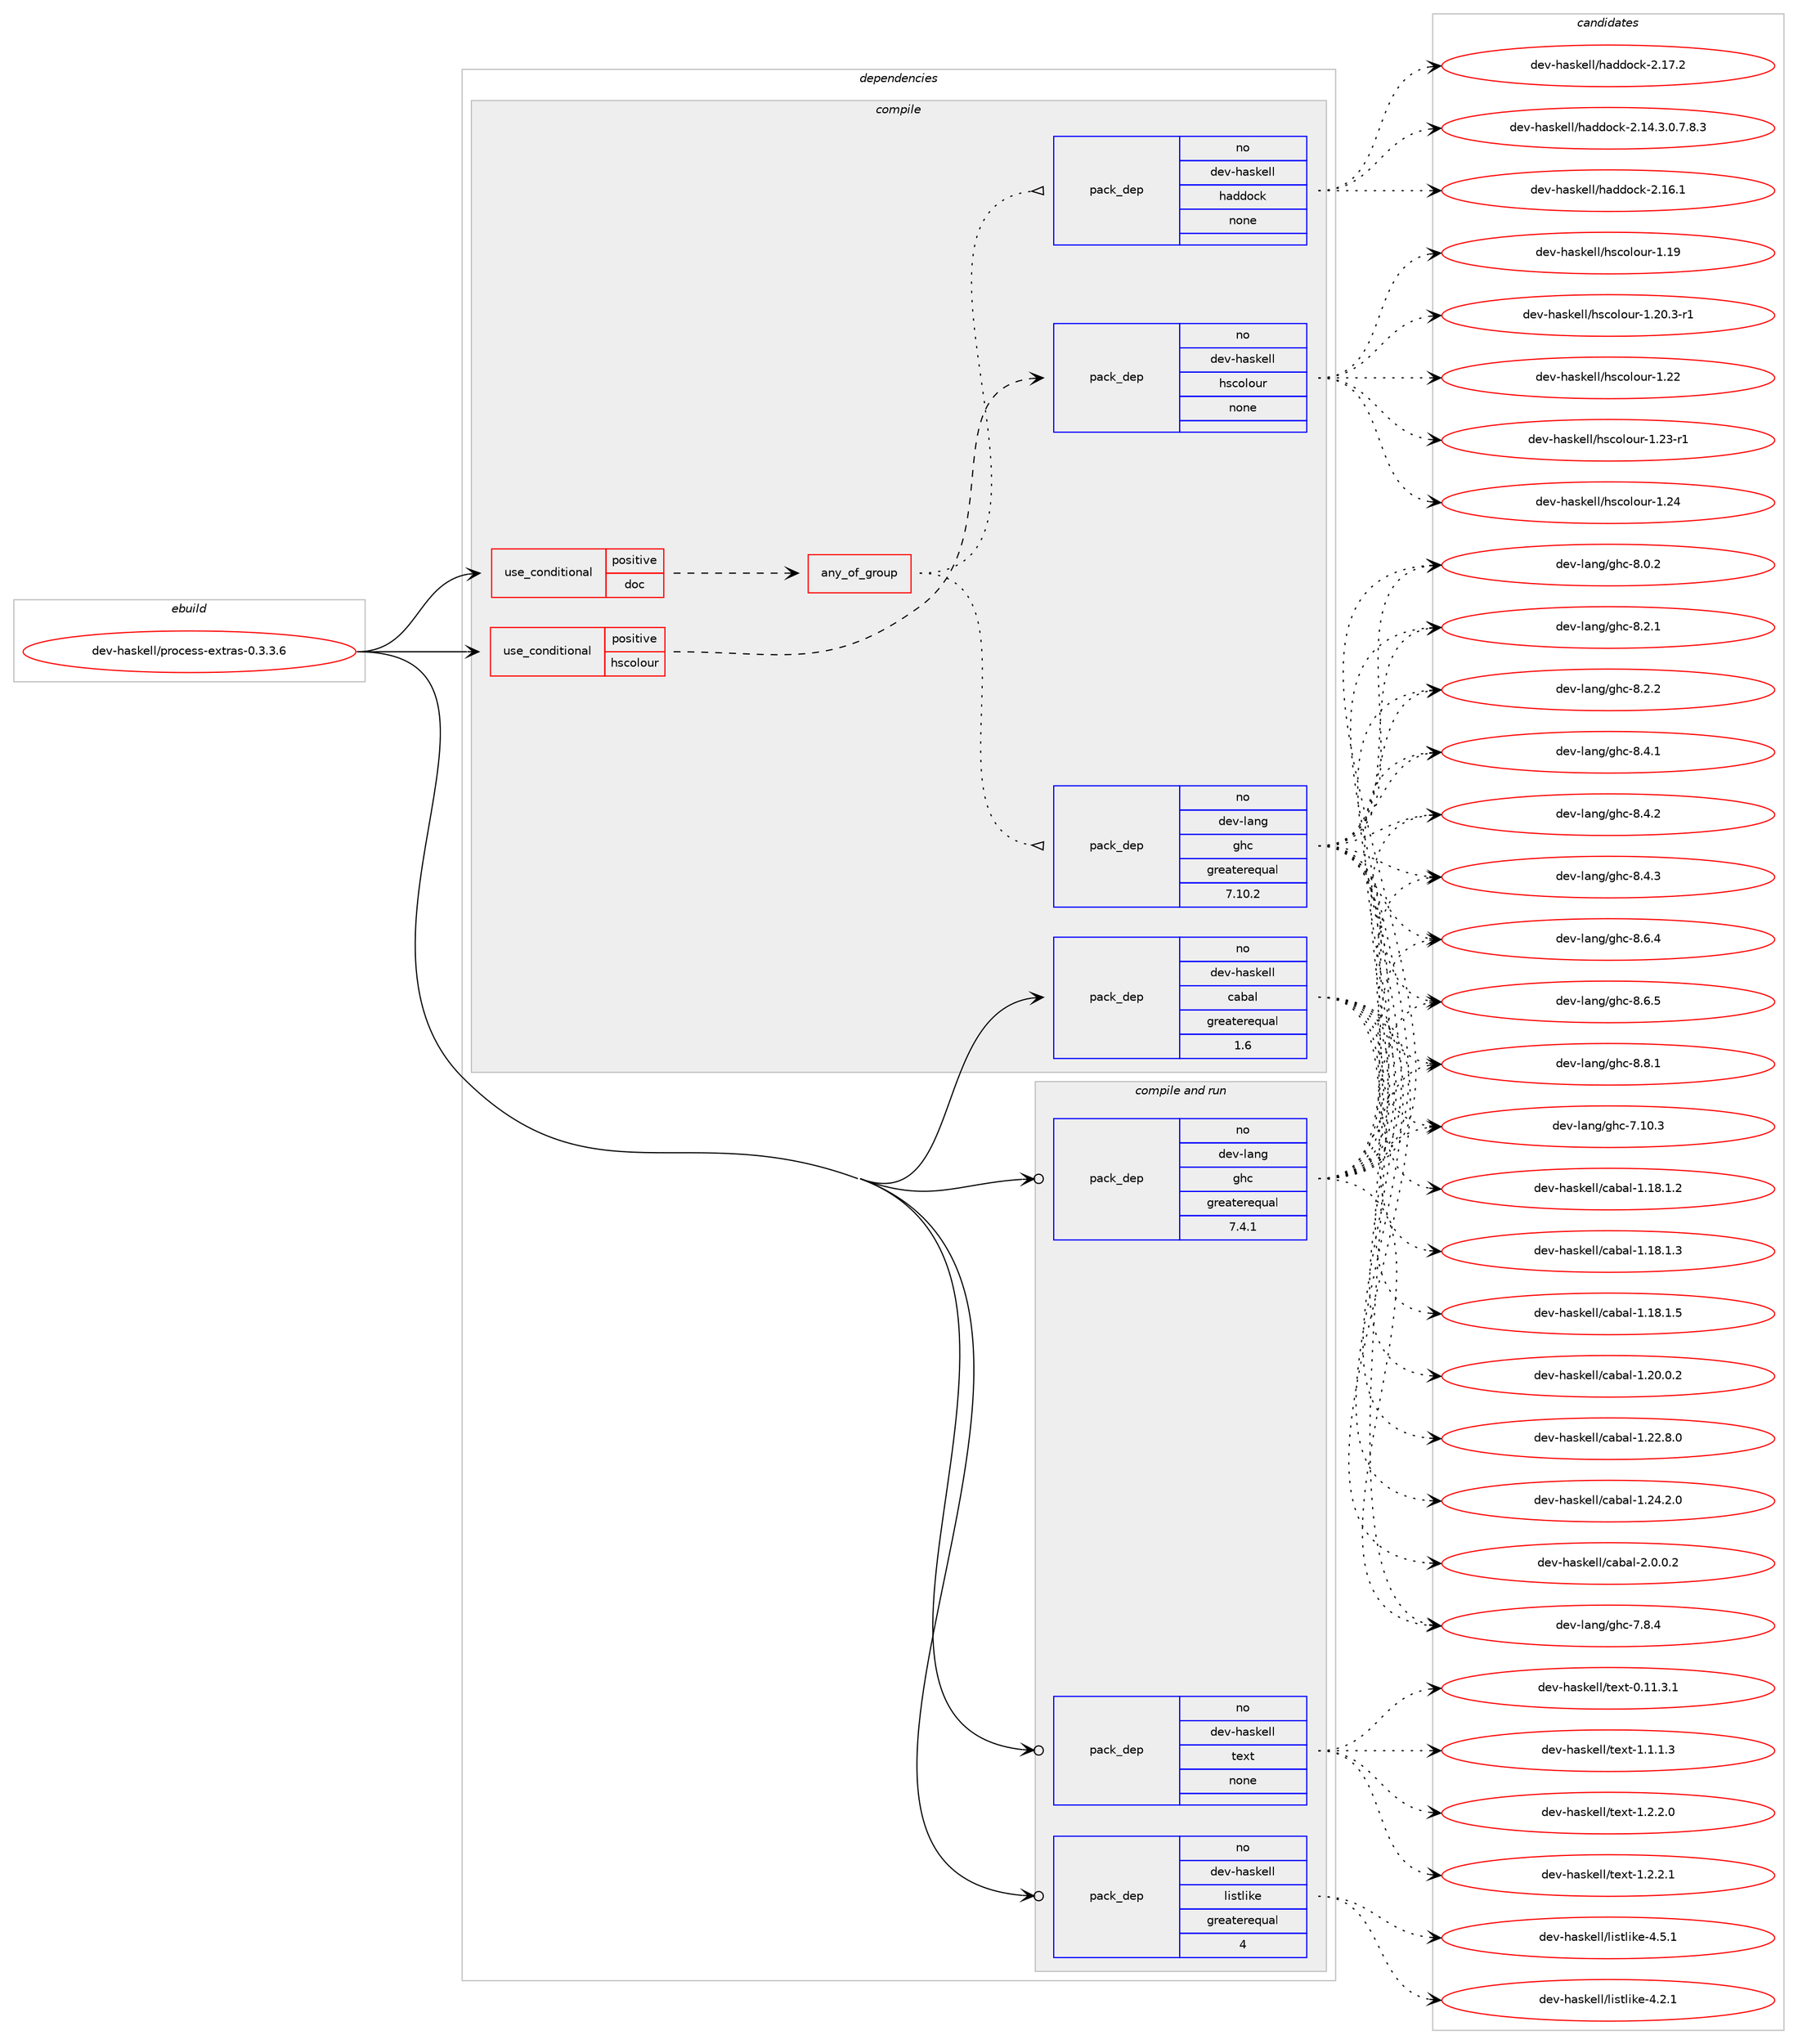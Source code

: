digraph prolog {

# *************
# Graph options
# *************

newrank=true;
concentrate=true;
compound=true;
graph [rankdir=LR,fontname=Helvetica,fontsize=10,ranksep=1.5];#, ranksep=2.5, nodesep=0.2];
edge  [arrowhead=vee];
node  [fontname=Helvetica,fontsize=10];

# **********
# The ebuild
# **********

subgraph cluster_leftcol {
color=gray;
rank=same;
label=<<i>ebuild</i>>;
id [label="dev-haskell/process-extras-0.3.3.6", color=red, width=4, href="../dev-haskell/process-extras-0.3.3.6.svg"];
}

# ****************
# The dependencies
# ****************

subgraph cluster_midcol {
color=gray;
label=<<i>dependencies</i>>;
subgraph cluster_compile {
fillcolor="#eeeeee";
style=filled;
label=<<i>compile</i>>;
subgraph cond127217 {
dependency541822 [label=<<TABLE BORDER="0" CELLBORDER="1" CELLSPACING="0" CELLPADDING="4"><TR><TD ROWSPAN="3" CELLPADDING="10">use_conditional</TD></TR><TR><TD>positive</TD></TR><TR><TD>doc</TD></TR></TABLE>>, shape=none, color=red];
subgraph any10349 {
dependency541823 [label=<<TABLE BORDER="0" CELLBORDER="1" CELLSPACING="0" CELLPADDING="4"><TR><TD CELLPADDING="10">any_of_group</TD></TR></TABLE>>, shape=none, color=red];subgraph pack403899 {
dependency541824 [label=<<TABLE BORDER="0" CELLBORDER="1" CELLSPACING="0" CELLPADDING="4" WIDTH="220"><TR><TD ROWSPAN="6" CELLPADDING="30">pack_dep</TD></TR><TR><TD WIDTH="110">no</TD></TR><TR><TD>dev-haskell</TD></TR><TR><TD>haddock</TD></TR><TR><TD>none</TD></TR><TR><TD></TD></TR></TABLE>>, shape=none, color=blue];
}
dependency541823:e -> dependency541824:w [weight=20,style="dotted",arrowhead="oinv"];
subgraph pack403900 {
dependency541825 [label=<<TABLE BORDER="0" CELLBORDER="1" CELLSPACING="0" CELLPADDING="4" WIDTH="220"><TR><TD ROWSPAN="6" CELLPADDING="30">pack_dep</TD></TR><TR><TD WIDTH="110">no</TD></TR><TR><TD>dev-lang</TD></TR><TR><TD>ghc</TD></TR><TR><TD>greaterequal</TD></TR><TR><TD>7.10.2</TD></TR></TABLE>>, shape=none, color=blue];
}
dependency541823:e -> dependency541825:w [weight=20,style="dotted",arrowhead="oinv"];
}
dependency541822:e -> dependency541823:w [weight=20,style="dashed",arrowhead="vee"];
}
id:e -> dependency541822:w [weight=20,style="solid",arrowhead="vee"];
subgraph cond127218 {
dependency541826 [label=<<TABLE BORDER="0" CELLBORDER="1" CELLSPACING="0" CELLPADDING="4"><TR><TD ROWSPAN="3" CELLPADDING="10">use_conditional</TD></TR><TR><TD>positive</TD></TR><TR><TD>hscolour</TD></TR></TABLE>>, shape=none, color=red];
subgraph pack403901 {
dependency541827 [label=<<TABLE BORDER="0" CELLBORDER="1" CELLSPACING="0" CELLPADDING="4" WIDTH="220"><TR><TD ROWSPAN="6" CELLPADDING="30">pack_dep</TD></TR><TR><TD WIDTH="110">no</TD></TR><TR><TD>dev-haskell</TD></TR><TR><TD>hscolour</TD></TR><TR><TD>none</TD></TR><TR><TD></TD></TR></TABLE>>, shape=none, color=blue];
}
dependency541826:e -> dependency541827:w [weight=20,style="dashed",arrowhead="vee"];
}
id:e -> dependency541826:w [weight=20,style="solid",arrowhead="vee"];
subgraph pack403902 {
dependency541828 [label=<<TABLE BORDER="0" CELLBORDER="1" CELLSPACING="0" CELLPADDING="4" WIDTH="220"><TR><TD ROWSPAN="6" CELLPADDING="30">pack_dep</TD></TR><TR><TD WIDTH="110">no</TD></TR><TR><TD>dev-haskell</TD></TR><TR><TD>cabal</TD></TR><TR><TD>greaterequal</TD></TR><TR><TD>1.6</TD></TR></TABLE>>, shape=none, color=blue];
}
id:e -> dependency541828:w [weight=20,style="solid",arrowhead="vee"];
}
subgraph cluster_compileandrun {
fillcolor="#eeeeee";
style=filled;
label=<<i>compile and run</i>>;
subgraph pack403903 {
dependency541829 [label=<<TABLE BORDER="0" CELLBORDER="1" CELLSPACING="0" CELLPADDING="4" WIDTH="220"><TR><TD ROWSPAN="6" CELLPADDING="30">pack_dep</TD></TR><TR><TD WIDTH="110">no</TD></TR><TR><TD>dev-haskell</TD></TR><TR><TD>listlike</TD></TR><TR><TD>greaterequal</TD></TR><TR><TD>4</TD></TR></TABLE>>, shape=none, color=blue];
}
id:e -> dependency541829:w [weight=20,style="solid",arrowhead="odotvee"];
subgraph pack403904 {
dependency541830 [label=<<TABLE BORDER="0" CELLBORDER="1" CELLSPACING="0" CELLPADDING="4" WIDTH="220"><TR><TD ROWSPAN="6" CELLPADDING="30">pack_dep</TD></TR><TR><TD WIDTH="110">no</TD></TR><TR><TD>dev-haskell</TD></TR><TR><TD>text</TD></TR><TR><TD>none</TD></TR><TR><TD></TD></TR></TABLE>>, shape=none, color=blue];
}
id:e -> dependency541830:w [weight=20,style="solid",arrowhead="odotvee"];
subgraph pack403905 {
dependency541831 [label=<<TABLE BORDER="0" CELLBORDER="1" CELLSPACING="0" CELLPADDING="4" WIDTH="220"><TR><TD ROWSPAN="6" CELLPADDING="30">pack_dep</TD></TR><TR><TD WIDTH="110">no</TD></TR><TR><TD>dev-lang</TD></TR><TR><TD>ghc</TD></TR><TR><TD>greaterequal</TD></TR><TR><TD>7.4.1</TD></TR></TABLE>>, shape=none, color=blue];
}
id:e -> dependency541831:w [weight=20,style="solid",arrowhead="odotvee"];
}
subgraph cluster_run {
fillcolor="#eeeeee";
style=filled;
label=<<i>run</i>>;
}
}

# **************
# The candidates
# **************

subgraph cluster_choices {
rank=same;
color=gray;
label=<<i>candidates</i>>;

subgraph choice403899 {
color=black;
nodesep=1;
choice1001011184510497115107101108108471049710010011199107455046495246514648465546564651 [label="dev-haskell/haddock-2.14.3.0.7.8.3", color=red, width=4,href="../dev-haskell/haddock-2.14.3.0.7.8.3.svg"];
choice100101118451049711510710110810847104971001001119910745504649544649 [label="dev-haskell/haddock-2.16.1", color=red, width=4,href="../dev-haskell/haddock-2.16.1.svg"];
choice100101118451049711510710110810847104971001001119910745504649554650 [label="dev-haskell/haddock-2.17.2", color=red, width=4,href="../dev-haskell/haddock-2.17.2.svg"];
dependency541824:e -> choice1001011184510497115107101108108471049710010011199107455046495246514648465546564651:w [style=dotted,weight="100"];
dependency541824:e -> choice100101118451049711510710110810847104971001001119910745504649544649:w [style=dotted,weight="100"];
dependency541824:e -> choice100101118451049711510710110810847104971001001119910745504649554650:w [style=dotted,weight="100"];
}
subgraph choice403900 {
color=black;
nodesep=1;
choice1001011184510897110103471031049945554649484651 [label="dev-lang/ghc-7.10.3", color=red, width=4,href="../dev-lang/ghc-7.10.3.svg"];
choice10010111845108971101034710310499455546564652 [label="dev-lang/ghc-7.8.4", color=red, width=4,href="../dev-lang/ghc-7.8.4.svg"];
choice10010111845108971101034710310499455646484650 [label="dev-lang/ghc-8.0.2", color=red, width=4,href="../dev-lang/ghc-8.0.2.svg"];
choice10010111845108971101034710310499455646504649 [label="dev-lang/ghc-8.2.1", color=red, width=4,href="../dev-lang/ghc-8.2.1.svg"];
choice10010111845108971101034710310499455646504650 [label="dev-lang/ghc-8.2.2", color=red, width=4,href="../dev-lang/ghc-8.2.2.svg"];
choice10010111845108971101034710310499455646524649 [label="dev-lang/ghc-8.4.1", color=red, width=4,href="../dev-lang/ghc-8.4.1.svg"];
choice10010111845108971101034710310499455646524650 [label="dev-lang/ghc-8.4.2", color=red, width=4,href="../dev-lang/ghc-8.4.2.svg"];
choice10010111845108971101034710310499455646524651 [label="dev-lang/ghc-8.4.3", color=red, width=4,href="../dev-lang/ghc-8.4.3.svg"];
choice10010111845108971101034710310499455646544652 [label="dev-lang/ghc-8.6.4", color=red, width=4,href="../dev-lang/ghc-8.6.4.svg"];
choice10010111845108971101034710310499455646544653 [label="dev-lang/ghc-8.6.5", color=red, width=4,href="../dev-lang/ghc-8.6.5.svg"];
choice10010111845108971101034710310499455646564649 [label="dev-lang/ghc-8.8.1", color=red, width=4,href="../dev-lang/ghc-8.8.1.svg"];
dependency541825:e -> choice1001011184510897110103471031049945554649484651:w [style=dotted,weight="100"];
dependency541825:e -> choice10010111845108971101034710310499455546564652:w [style=dotted,weight="100"];
dependency541825:e -> choice10010111845108971101034710310499455646484650:w [style=dotted,weight="100"];
dependency541825:e -> choice10010111845108971101034710310499455646504649:w [style=dotted,weight="100"];
dependency541825:e -> choice10010111845108971101034710310499455646504650:w [style=dotted,weight="100"];
dependency541825:e -> choice10010111845108971101034710310499455646524649:w [style=dotted,weight="100"];
dependency541825:e -> choice10010111845108971101034710310499455646524650:w [style=dotted,weight="100"];
dependency541825:e -> choice10010111845108971101034710310499455646524651:w [style=dotted,weight="100"];
dependency541825:e -> choice10010111845108971101034710310499455646544652:w [style=dotted,weight="100"];
dependency541825:e -> choice10010111845108971101034710310499455646544653:w [style=dotted,weight="100"];
dependency541825:e -> choice10010111845108971101034710310499455646564649:w [style=dotted,weight="100"];
}
subgraph choice403901 {
color=black;
nodesep=1;
choice100101118451049711510710110810847104115991111081111171144549464957 [label="dev-haskell/hscolour-1.19", color=red, width=4,href="../dev-haskell/hscolour-1.19.svg"];
choice10010111845104971151071011081084710411599111108111117114454946504846514511449 [label="dev-haskell/hscolour-1.20.3-r1", color=red, width=4,href="../dev-haskell/hscolour-1.20.3-r1.svg"];
choice100101118451049711510710110810847104115991111081111171144549465050 [label="dev-haskell/hscolour-1.22", color=red, width=4,href="../dev-haskell/hscolour-1.22.svg"];
choice1001011184510497115107101108108471041159911110811111711445494650514511449 [label="dev-haskell/hscolour-1.23-r1", color=red, width=4,href="../dev-haskell/hscolour-1.23-r1.svg"];
choice100101118451049711510710110810847104115991111081111171144549465052 [label="dev-haskell/hscolour-1.24", color=red, width=4,href="../dev-haskell/hscolour-1.24.svg"];
dependency541827:e -> choice100101118451049711510710110810847104115991111081111171144549464957:w [style=dotted,weight="100"];
dependency541827:e -> choice10010111845104971151071011081084710411599111108111117114454946504846514511449:w [style=dotted,weight="100"];
dependency541827:e -> choice100101118451049711510710110810847104115991111081111171144549465050:w [style=dotted,weight="100"];
dependency541827:e -> choice1001011184510497115107101108108471041159911110811111711445494650514511449:w [style=dotted,weight="100"];
dependency541827:e -> choice100101118451049711510710110810847104115991111081111171144549465052:w [style=dotted,weight="100"];
}
subgraph choice403902 {
color=black;
nodesep=1;
choice10010111845104971151071011081084799979897108454946495646494650 [label="dev-haskell/cabal-1.18.1.2", color=red, width=4,href="../dev-haskell/cabal-1.18.1.2.svg"];
choice10010111845104971151071011081084799979897108454946495646494651 [label="dev-haskell/cabal-1.18.1.3", color=red, width=4,href="../dev-haskell/cabal-1.18.1.3.svg"];
choice10010111845104971151071011081084799979897108454946495646494653 [label="dev-haskell/cabal-1.18.1.5", color=red, width=4,href="../dev-haskell/cabal-1.18.1.5.svg"];
choice10010111845104971151071011081084799979897108454946504846484650 [label="dev-haskell/cabal-1.20.0.2", color=red, width=4,href="../dev-haskell/cabal-1.20.0.2.svg"];
choice10010111845104971151071011081084799979897108454946505046564648 [label="dev-haskell/cabal-1.22.8.0", color=red, width=4,href="../dev-haskell/cabal-1.22.8.0.svg"];
choice10010111845104971151071011081084799979897108454946505246504648 [label="dev-haskell/cabal-1.24.2.0", color=red, width=4,href="../dev-haskell/cabal-1.24.2.0.svg"];
choice100101118451049711510710110810847999798971084550464846484650 [label="dev-haskell/cabal-2.0.0.2", color=red, width=4,href="../dev-haskell/cabal-2.0.0.2.svg"];
dependency541828:e -> choice10010111845104971151071011081084799979897108454946495646494650:w [style=dotted,weight="100"];
dependency541828:e -> choice10010111845104971151071011081084799979897108454946495646494651:w [style=dotted,weight="100"];
dependency541828:e -> choice10010111845104971151071011081084799979897108454946495646494653:w [style=dotted,weight="100"];
dependency541828:e -> choice10010111845104971151071011081084799979897108454946504846484650:w [style=dotted,weight="100"];
dependency541828:e -> choice10010111845104971151071011081084799979897108454946505046564648:w [style=dotted,weight="100"];
dependency541828:e -> choice10010111845104971151071011081084799979897108454946505246504648:w [style=dotted,weight="100"];
dependency541828:e -> choice100101118451049711510710110810847999798971084550464846484650:w [style=dotted,weight="100"];
}
subgraph choice403903 {
color=black;
nodesep=1;
choice100101118451049711510710110810847108105115116108105107101455246504649 [label="dev-haskell/listlike-4.2.1", color=red, width=4,href="../dev-haskell/listlike-4.2.1.svg"];
choice100101118451049711510710110810847108105115116108105107101455246534649 [label="dev-haskell/listlike-4.5.1", color=red, width=4,href="../dev-haskell/listlike-4.5.1.svg"];
dependency541829:e -> choice100101118451049711510710110810847108105115116108105107101455246504649:w [style=dotted,weight="100"];
dependency541829:e -> choice100101118451049711510710110810847108105115116108105107101455246534649:w [style=dotted,weight="100"];
}
subgraph choice403904 {
color=black;
nodesep=1;
choice100101118451049711510710110810847116101120116454846494946514649 [label="dev-haskell/text-0.11.3.1", color=red, width=4,href="../dev-haskell/text-0.11.3.1.svg"];
choice1001011184510497115107101108108471161011201164549464946494651 [label="dev-haskell/text-1.1.1.3", color=red, width=4,href="../dev-haskell/text-1.1.1.3.svg"];
choice1001011184510497115107101108108471161011201164549465046504648 [label="dev-haskell/text-1.2.2.0", color=red, width=4,href="../dev-haskell/text-1.2.2.0.svg"];
choice1001011184510497115107101108108471161011201164549465046504649 [label="dev-haskell/text-1.2.2.1", color=red, width=4,href="../dev-haskell/text-1.2.2.1.svg"];
dependency541830:e -> choice100101118451049711510710110810847116101120116454846494946514649:w [style=dotted,weight="100"];
dependency541830:e -> choice1001011184510497115107101108108471161011201164549464946494651:w [style=dotted,weight="100"];
dependency541830:e -> choice1001011184510497115107101108108471161011201164549465046504648:w [style=dotted,weight="100"];
dependency541830:e -> choice1001011184510497115107101108108471161011201164549465046504649:w [style=dotted,weight="100"];
}
subgraph choice403905 {
color=black;
nodesep=1;
choice1001011184510897110103471031049945554649484651 [label="dev-lang/ghc-7.10.3", color=red, width=4,href="../dev-lang/ghc-7.10.3.svg"];
choice10010111845108971101034710310499455546564652 [label="dev-lang/ghc-7.8.4", color=red, width=4,href="../dev-lang/ghc-7.8.4.svg"];
choice10010111845108971101034710310499455646484650 [label="dev-lang/ghc-8.0.2", color=red, width=4,href="../dev-lang/ghc-8.0.2.svg"];
choice10010111845108971101034710310499455646504649 [label="dev-lang/ghc-8.2.1", color=red, width=4,href="../dev-lang/ghc-8.2.1.svg"];
choice10010111845108971101034710310499455646504650 [label="dev-lang/ghc-8.2.2", color=red, width=4,href="../dev-lang/ghc-8.2.2.svg"];
choice10010111845108971101034710310499455646524649 [label="dev-lang/ghc-8.4.1", color=red, width=4,href="../dev-lang/ghc-8.4.1.svg"];
choice10010111845108971101034710310499455646524650 [label="dev-lang/ghc-8.4.2", color=red, width=4,href="../dev-lang/ghc-8.4.2.svg"];
choice10010111845108971101034710310499455646524651 [label="dev-lang/ghc-8.4.3", color=red, width=4,href="../dev-lang/ghc-8.4.3.svg"];
choice10010111845108971101034710310499455646544652 [label="dev-lang/ghc-8.6.4", color=red, width=4,href="../dev-lang/ghc-8.6.4.svg"];
choice10010111845108971101034710310499455646544653 [label="dev-lang/ghc-8.6.5", color=red, width=4,href="../dev-lang/ghc-8.6.5.svg"];
choice10010111845108971101034710310499455646564649 [label="dev-lang/ghc-8.8.1", color=red, width=4,href="../dev-lang/ghc-8.8.1.svg"];
dependency541831:e -> choice1001011184510897110103471031049945554649484651:w [style=dotted,weight="100"];
dependency541831:e -> choice10010111845108971101034710310499455546564652:w [style=dotted,weight="100"];
dependency541831:e -> choice10010111845108971101034710310499455646484650:w [style=dotted,weight="100"];
dependency541831:e -> choice10010111845108971101034710310499455646504649:w [style=dotted,weight="100"];
dependency541831:e -> choice10010111845108971101034710310499455646504650:w [style=dotted,weight="100"];
dependency541831:e -> choice10010111845108971101034710310499455646524649:w [style=dotted,weight="100"];
dependency541831:e -> choice10010111845108971101034710310499455646524650:w [style=dotted,weight="100"];
dependency541831:e -> choice10010111845108971101034710310499455646524651:w [style=dotted,weight="100"];
dependency541831:e -> choice10010111845108971101034710310499455646544652:w [style=dotted,weight="100"];
dependency541831:e -> choice10010111845108971101034710310499455646544653:w [style=dotted,weight="100"];
dependency541831:e -> choice10010111845108971101034710310499455646564649:w [style=dotted,weight="100"];
}
}

}
